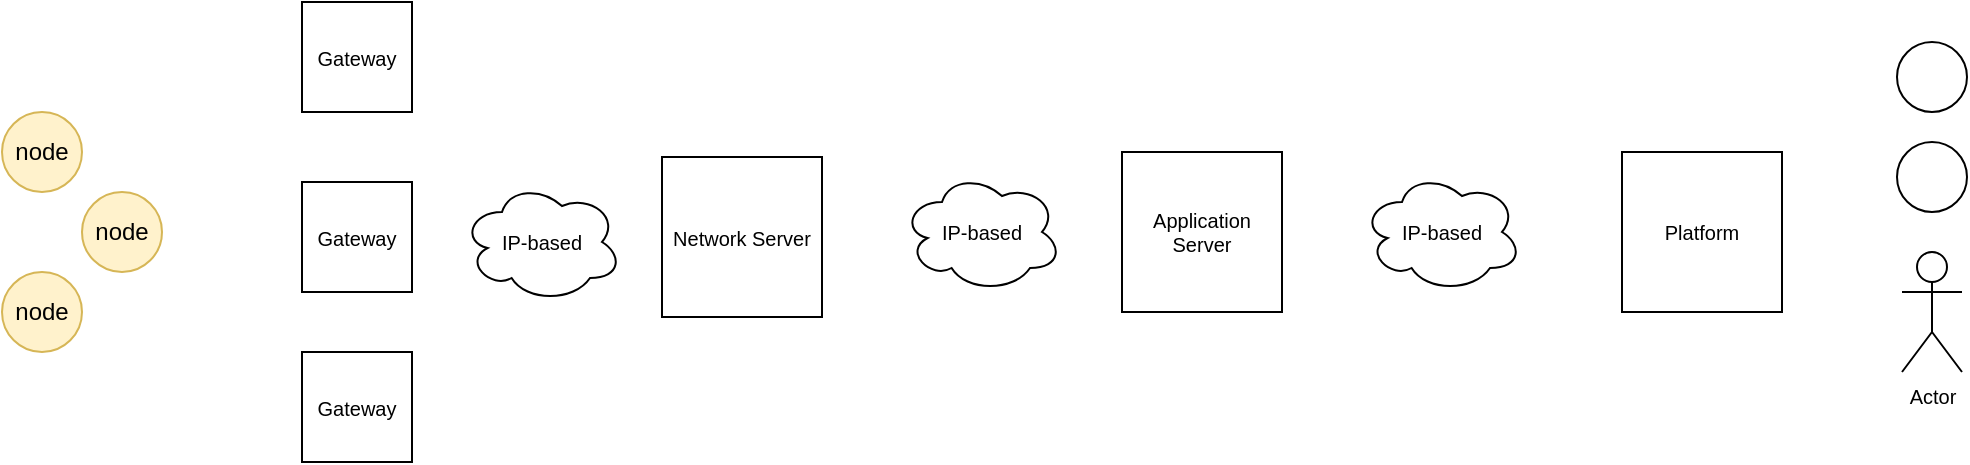 <mxfile version="16.1.2" type="device"><diagram id="vFOVzhbcDSj1_7UWR3wa" name="Page-1"><mxGraphModel dx="1422" dy="845" grid="1" gridSize="10" guides="1" tooltips="1" connect="1" arrows="1" fold="1" page="1" pageScale="1" pageWidth="1100" pageHeight="850" math="0" shadow="0"><root><mxCell id="0"/><mxCell id="1" parent="0"/><mxCell id="xQdpvlvh-bv_5EFUfStP-1" value="node" style="ellipse;whiteSpace=wrap;html=1;aspect=fixed;fillColor=#fff2cc;strokeColor=#d6b656;" vertex="1" parent="1"><mxGeometry x="40" y="325" width="40" height="40" as="geometry"/></mxCell><mxCell id="xQdpvlvh-bv_5EFUfStP-2" value="node" style="ellipse;whiteSpace=wrap;html=1;aspect=fixed;fillColor=#fff2cc;strokeColor=#d6b656;" vertex="1" parent="1"><mxGeometry x="40" y="405" width="40" height="40" as="geometry"/></mxCell><mxCell id="xQdpvlvh-bv_5EFUfStP-3" value="node" style="ellipse;whiteSpace=wrap;html=1;aspect=fixed;fillColor=#fff2cc;strokeColor=#d6b656;" vertex="1" parent="1"><mxGeometry x="80" y="365" width="40" height="40" as="geometry"/></mxCell><mxCell id="xQdpvlvh-bv_5EFUfStP-4" value="&lt;font style=&quot;font-size: 10px&quot;&gt;Gateway&lt;/font&gt;" style="whiteSpace=wrap;html=1;aspect=fixed;" vertex="1" parent="1"><mxGeometry x="190" y="360" width="55" height="55" as="geometry"/></mxCell><mxCell id="xQdpvlvh-bv_5EFUfStP-5" value="Network Server" style="whiteSpace=wrap;html=1;aspect=fixed;fontSize=10;" vertex="1" parent="1"><mxGeometry x="370" y="347.5" width="80" height="80" as="geometry"/></mxCell><mxCell id="xQdpvlvh-bv_5EFUfStP-6" value="&lt;font style=&quot;font-size: 10px&quot;&gt;Gateway&lt;/font&gt;" style="whiteSpace=wrap;html=1;aspect=fixed;" vertex="1" parent="1"><mxGeometry x="190" y="445" width="55" height="55" as="geometry"/></mxCell><mxCell id="xQdpvlvh-bv_5EFUfStP-7" value="&lt;font style=&quot;font-size: 10px&quot;&gt;Gateway&lt;/font&gt;" style="whiteSpace=wrap;html=1;aspect=fixed;" vertex="1" parent="1"><mxGeometry x="190" y="270" width="55" height="55" as="geometry"/></mxCell><mxCell id="xQdpvlvh-bv_5EFUfStP-9" value="Application Server" style="whiteSpace=wrap;html=1;aspect=fixed;fontSize=10;" vertex="1" parent="1"><mxGeometry x="600" y="345" width="80" height="80" as="geometry"/></mxCell><mxCell id="xQdpvlvh-bv_5EFUfStP-10" value="IP-based" style="ellipse;shape=cloud;whiteSpace=wrap;html=1;fontSize=10;" vertex="1" parent="1"><mxGeometry x="270" y="360" width="80" height="60" as="geometry"/></mxCell><mxCell id="xQdpvlvh-bv_5EFUfStP-12" value="IP-based" style="ellipse;shape=cloud;whiteSpace=wrap;html=1;fontSize=10;" vertex="1" parent="1"><mxGeometry x="490" y="355" width="80" height="60" as="geometry"/></mxCell><mxCell id="xQdpvlvh-bv_5EFUfStP-14" value="Platform" style="whiteSpace=wrap;html=1;aspect=fixed;fontSize=10;" vertex="1" parent="1"><mxGeometry x="850" y="345" width="80" height="80" as="geometry"/></mxCell><mxCell id="xQdpvlvh-bv_5EFUfStP-15" value="IP-based" style="ellipse;shape=cloud;whiteSpace=wrap;html=1;fontSize=10;" vertex="1" parent="1"><mxGeometry x="720" y="355" width="80" height="60" as="geometry"/></mxCell><mxCell id="xQdpvlvh-bv_5EFUfStP-17" value="Actor" style="shape=umlActor;verticalLabelPosition=bottom;verticalAlign=top;html=1;outlineConnect=0;fontSize=10;" vertex="1" parent="1"><mxGeometry x="990" y="395" width="30" height="60" as="geometry"/></mxCell><mxCell id="xQdpvlvh-bv_5EFUfStP-19" value="" style="ellipse;whiteSpace=wrap;html=1;aspect=fixed;fontSize=10;" vertex="1" parent="1"><mxGeometry x="987.5" y="340" width="35" height="35" as="geometry"/></mxCell><mxCell id="xQdpvlvh-bv_5EFUfStP-20" value="" style="ellipse;whiteSpace=wrap;html=1;aspect=fixed;fontSize=10;" vertex="1" parent="1"><mxGeometry x="987.5" y="290" width="35" height="35" as="geometry"/></mxCell></root></mxGraphModel></diagram></mxfile>